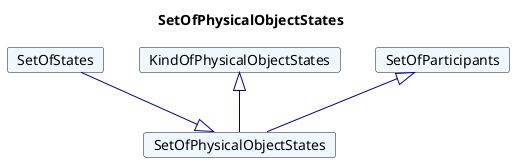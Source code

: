 @startuml
Title SetOfPhysicalObjectStates 

Card SetOfPhysicalObjectStates #F0F8FF [
SetOfPhysicalObjectStates
]
Card SetOfStates #F0F8FF [
SetOfStates
]
SetOfStates --|> SetOfPhysicalObjectStates  #00008B 
Card KindOfPhysicalObjectStates #F0F8FF [
KindOfPhysicalObjectStates
]
KindOfPhysicalObjectStates <|-- SetOfPhysicalObjectStates  #00008B 
Card SetOfParticipants #F0F8FF [
SetOfParticipants
]
SetOfParticipants <|-- SetOfPhysicalObjectStates  #00008B 
@enduml